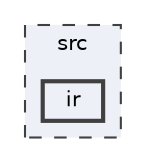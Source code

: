 digraph "/home/runner/work/machine-learning-compilers/machine-learning-compilers/src/ir"
{
 // LATEX_PDF_SIZE
  bgcolor="transparent";
  edge [fontname=Helvetica,fontsize=10,labelfontname=Helvetica,labelfontsize=10];
  node [fontname=Helvetica,fontsize=10,shape=box,height=0.2,width=0.4];
  compound=true
  subgraph clusterdir_68267d1309a1af8e8297ef4c3efbcdba {
    graph [ bgcolor="#edf0f7", pencolor="grey25", label="src", fontname=Helvetica,fontsize=10 style="filled,dashed", URL="dir_68267d1309a1af8e8297ef4c3efbcdba.html",tooltip=""]
  dir_cbf4dfb252b991084670c33e10abc5c2 [label="ir", fillcolor="#edf0f7", color="grey25", style="filled,bold", URL="dir_cbf4dfb252b991084670c33e10abc5c2.html",tooltip=""];
  }
}
